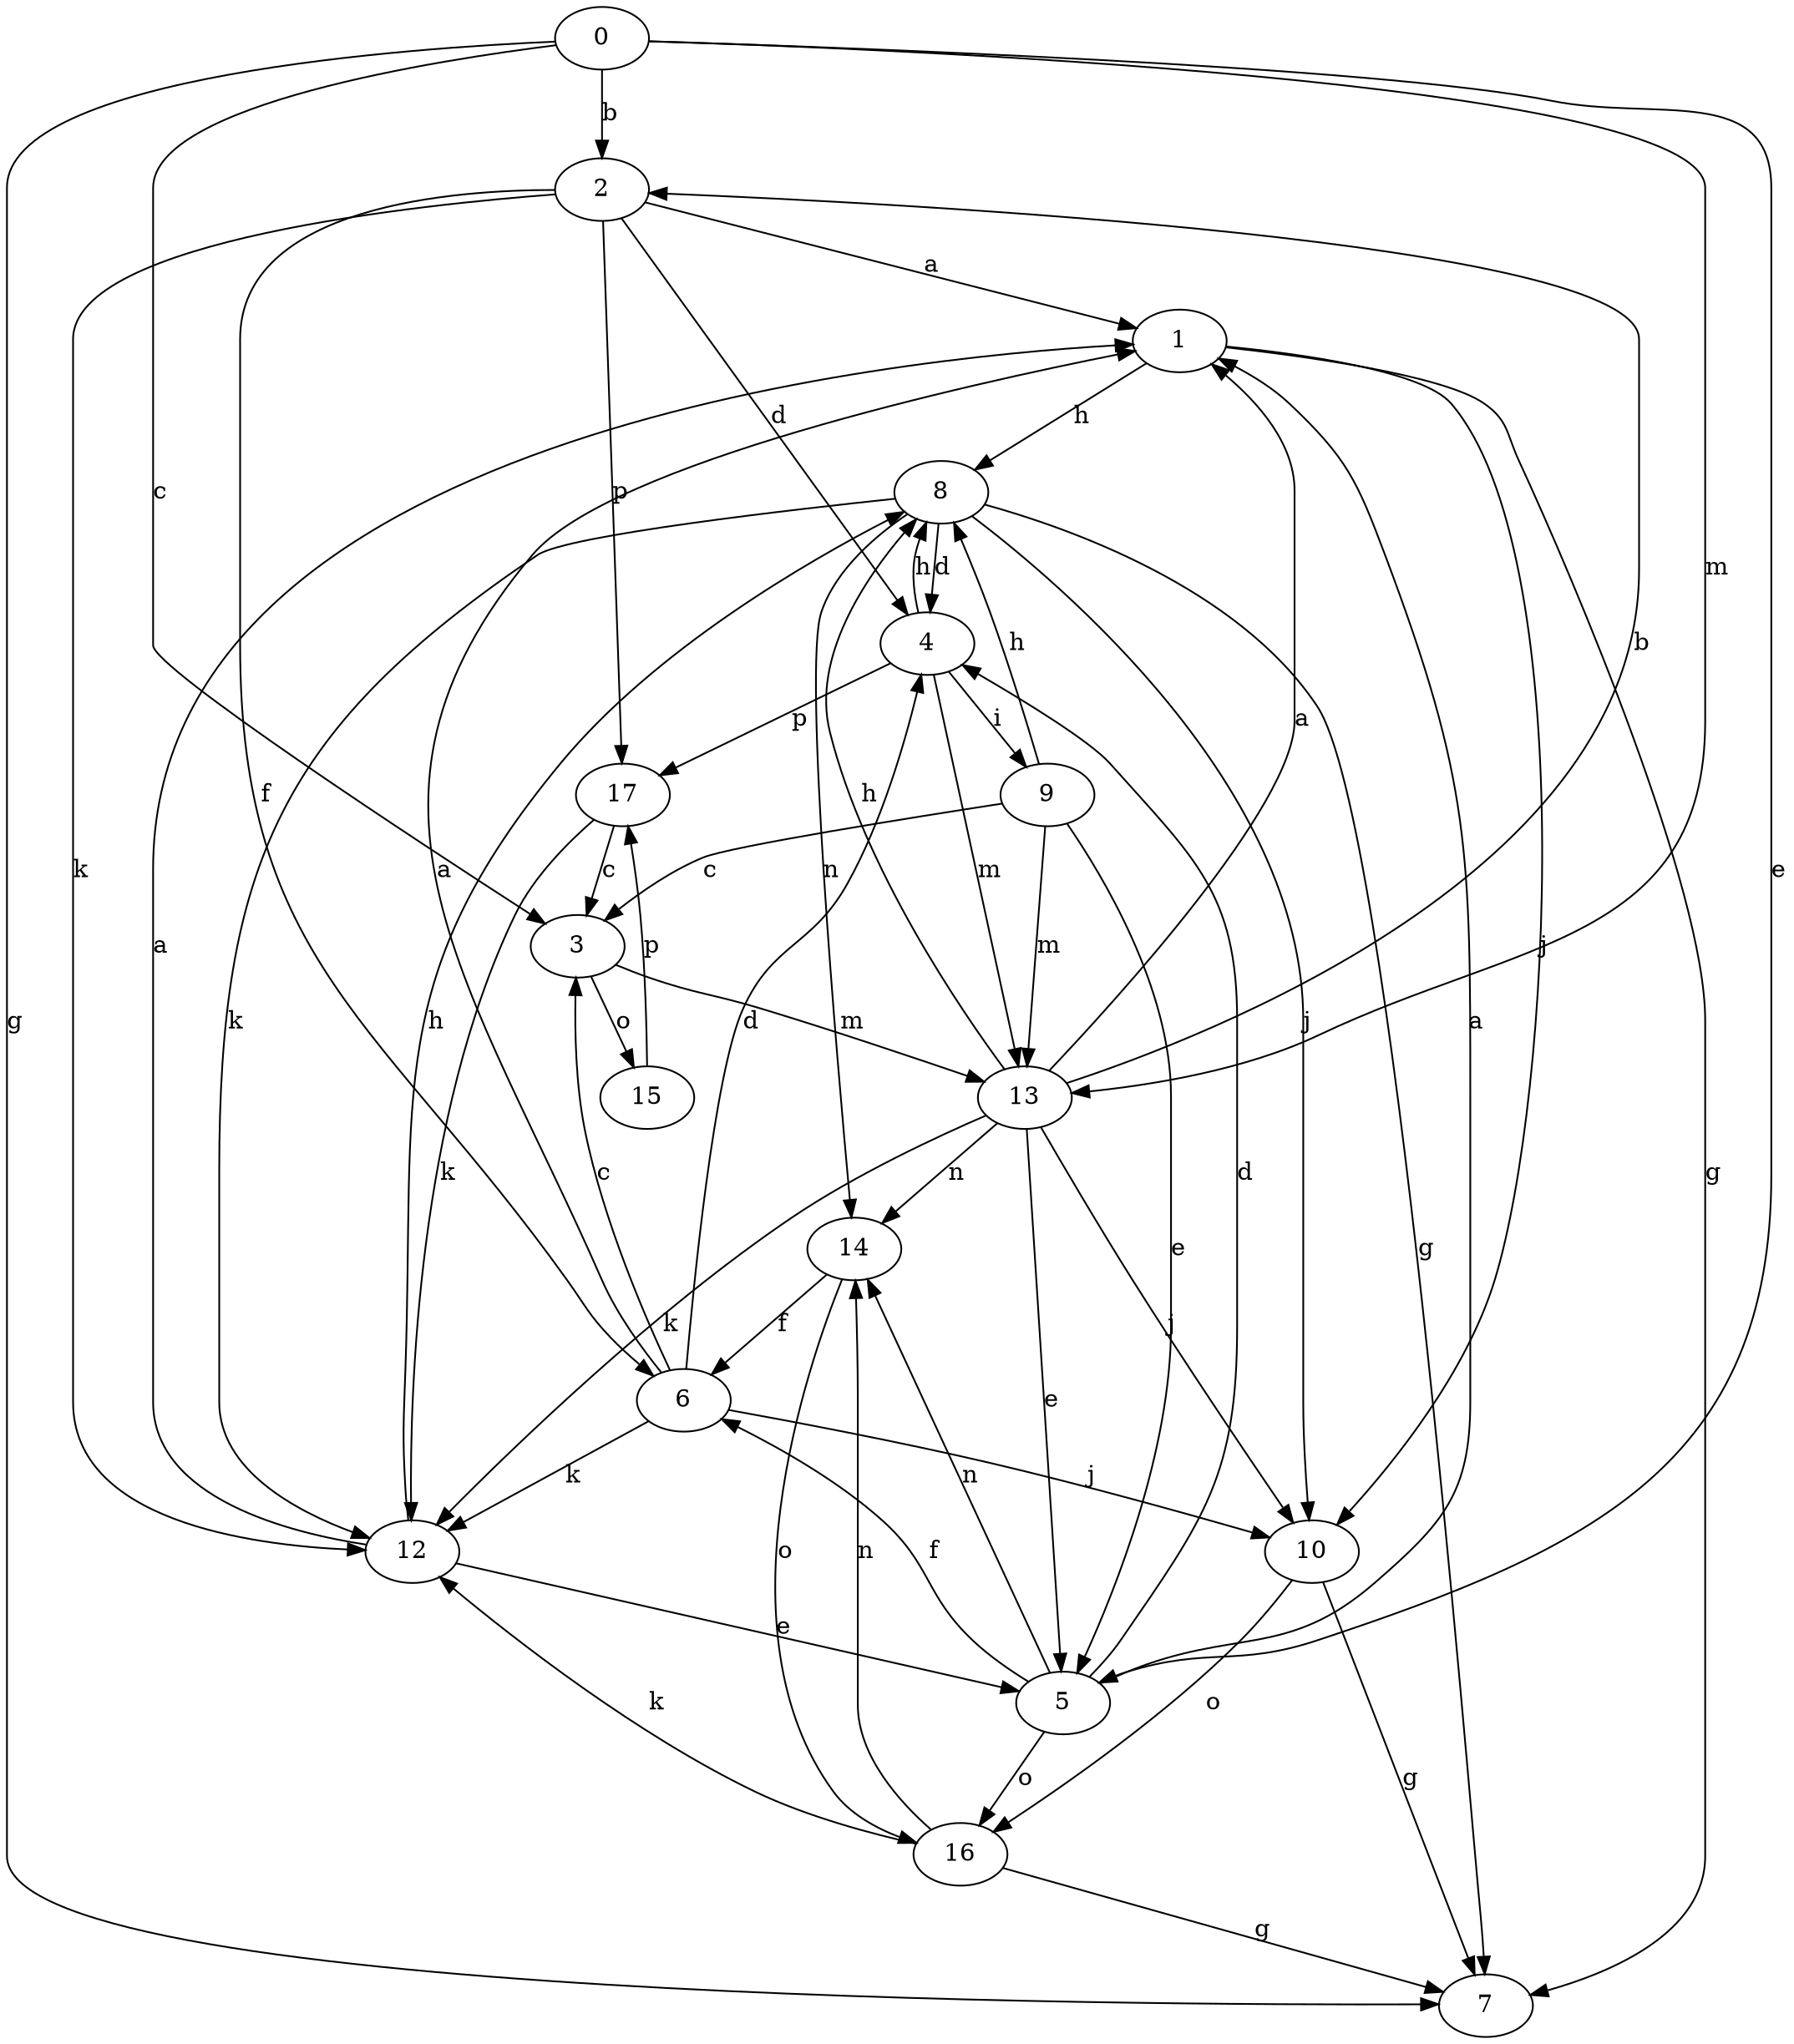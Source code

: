 strict digraph  {
0;
1;
2;
3;
4;
5;
6;
7;
8;
9;
10;
12;
13;
14;
15;
16;
17;
0 -> 2  [label=b];
0 -> 3  [label=c];
0 -> 5  [label=e];
0 -> 7  [label=g];
0 -> 13  [label=m];
1 -> 7  [label=g];
1 -> 8  [label=h];
1 -> 10  [label=j];
2 -> 1  [label=a];
2 -> 4  [label=d];
2 -> 6  [label=f];
2 -> 12  [label=k];
2 -> 17  [label=p];
3 -> 13  [label=m];
3 -> 15  [label=o];
4 -> 8  [label=h];
4 -> 9  [label=i];
4 -> 13  [label=m];
4 -> 17  [label=p];
5 -> 1  [label=a];
5 -> 4  [label=d];
5 -> 6  [label=f];
5 -> 14  [label=n];
5 -> 16  [label=o];
6 -> 1  [label=a];
6 -> 3  [label=c];
6 -> 4  [label=d];
6 -> 10  [label=j];
6 -> 12  [label=k];
8 -> 4  [label=d];
8 -> 7  [label=g];
8 -> 10  [label=j];
8 -> 12  [label=k];
8 -> 14  [label=n];
9 -> 3  [label=c];
9 -> 5  [label=e];
9 -> 8  [label=h];
9 -> 13  [label=m];
10 -> 7  [label=g];
10 -> 16  [label=o];
12 -> 1  [label=a];
12 -> 5  [label=e];
12 -> 8  [label=h];
13 -> 1  [label=a];
13 -> 2  [label=b];
13 -> 5  [label=e];
13 -> 8  [label=h];
13 -> 10  [label=j];
13 -> 12  [label=k];
13 -> 14  [label=n];
14 -> 6  [label=f];
14 -> 16  [label=o];
15 -> 17  [label=p];
16 -> 7  [label=g];
16 -> 12  [label=k];
16 -> 14  [label=n];
17 -> 3  [label=c];
17 -> 12  [label=k];
}

